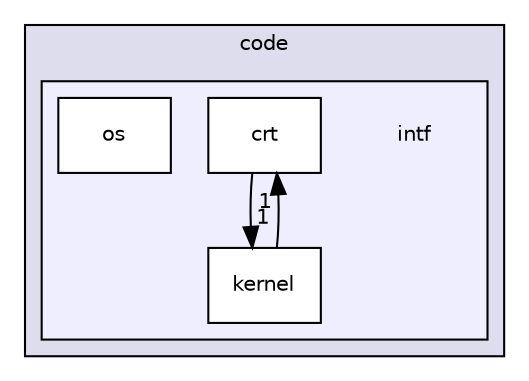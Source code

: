 digraph "gos/code/intf" {
  compound=true
  node [ fontsize="10", fontname="Helvetica"];
  edge [ labelfontsize="10", labelfontname="Helvetica"];
  subgraph clusterdir_f4f4a43ee1c99abf85fe514583a18cbf {
    graph [ bgcolor="#ddddee", pencolor="black", label="code" fontname="Helvetica", fontsize="10", URL="dir_f4f4a43ee1c99abf85fe514583a18cbf.html"]
  subgraph clusterdir_7cfd3f5206138927fc05cd40aea58664 {
    graph [ bgcolor="#eeeeff", pencolor="black", label="" URL="dir_7cfd3f5206138927fc05cd40aea58664.html"];
    dir_7cfd3f5206138927fc05cd40aea58664 [shape=plaintext label="intf"];
    dir_582bfaf57991847c1e2cab9bb85e066a [shape=box label="crt" color="black" fillcolor="white" style="filled" URL="dir_582bfaf57991847c1e2cab9bb85e066a.html"];
    dir_0233dff05e1f363759454728986c035f [shape=box label="kernel" color="black" fillcolor="white" style="filled" URL="dir_0233dff05e1f363759454728986c035f.html"];
    dir_2069c17fd613e10df80fa0047dd7b772 [shape=box label="os" color="black" fillcolor="white" style="filled" URL="dir_2069c17fd613e10df80fa0047dd7b772.html"];
  }
  }
  dir_582bfaf57991847c1e2cab9bb85e066a->dir_0233dff05e1f363759454728986c035f [headlabel="1", labeldistance=1.5 headhref="dir_000007_000008.html"];
  dir_0233dff05e1f363759454728986c035f->dir_582bfaf57991847c1e2cab9bb85e066a [headlabel="1", labeldistance=1.5 headhref="dir_000008_000007.html"];
}
